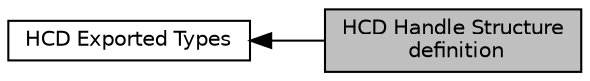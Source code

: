 digraph "HCD Handle Structure definition"
{
  edge [fontname="Helvetica",fontsize="10",labelfontname="Helvetica",labelfontsize="10"];
  node [fontname="Helvetica",fontsize="10",shape=record];
  rankdir=LR;
  Node1 [label="HCD Exported Types",height=0.2,width=0.4,color="black", fillcolor="white", style="filled",URL="$group___h_c_d___exported___types.html"];
  Node0 [label="HCD Handle Structure\l definition",height=0.2,width=0.4,color="black", fillcolor="grey75", style="filled", fontcolor="black"];
  Node1->Node0 [shape=plaintext, dir="back", style="solid"];
}
